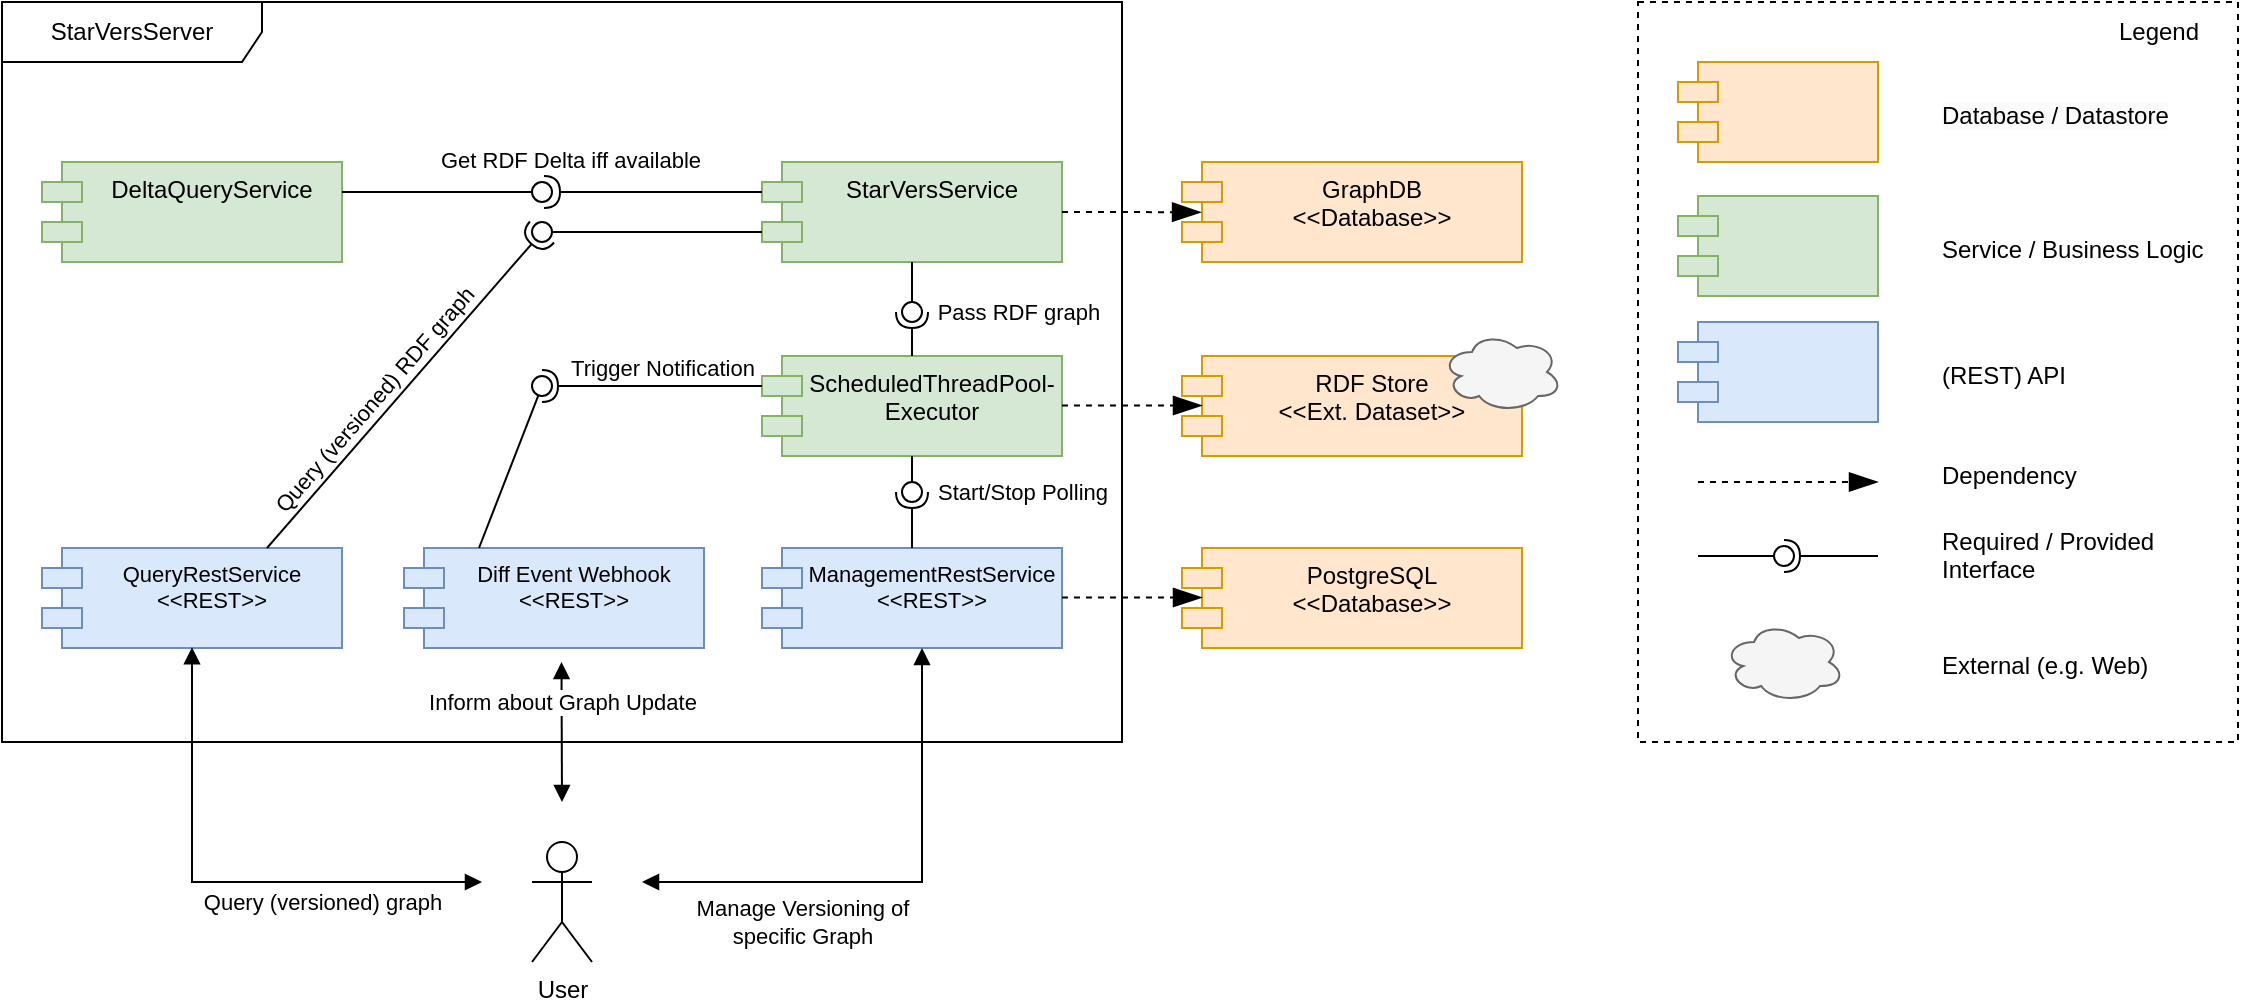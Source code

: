 <mxfile version="24.4.0" type="github">
  <diagram name="Page-1" id="Q5lq0plXF-P5TOnfgZBf">
    <mxGraphModel dx="984" dy="659" grid="1" gridSize="10" guides="1" tooltips="1" connect="1" arrows="1" fold="1" page="1" pageScale="1" pageWidth="827" pageHeight="1169" math="0" shadow="0">
      <root>
        <mxCell id="0" />
        <mxCell id="1" parent="0" />
        <mxCell id="d_52xjcTuvBocVqh7-oK-24" value="" style="rounded=0;whiteSpace=wrap;html=1;fillColor=none;dashed=1;" parent="1" vertex="1">
          <mxGeometry x="858" y="40" width="300" height="370" as="geometry" />
        </mxCell>
        <mxCell id="XjZqAPtE26e0R3bt4ySP-1" value="ScheduledThreadPool-Executor" style="shape=module;align=left;spacingLeft=20;align=center;verticalAlign=top;html=1;fillColor=#d5e8d4;strokeColor=#82b366;whiteSpace=wrap;" parent="1" vertex="1">
          <mxGeometry x="420" y="217" width="150" height="50" as="geometry" />
        </mxCell>
        <mxCell id="XjZqAPtE26e0R3bt4ySP-2" value="StarVersServer" style="shape=umlFrame;whiteSpace=wrap;html=1;pointerEvents=0;width=130;height=30;" parent="1" vertex="1">
          <mxGeometry x="40" y="40" width="560" height="370" as="geometry" />
        </mxCell>
        <mxCell id="XjZqAPtE26e0R3bt4ySP-3" value="&lt;div&gt;GraphDB&lt;/div&gt;&amp;lt;&amp;lt;Database&amp;gt;&amp;gt;" style="shape=module;align=left;spacingLeft=20;align=center;verticalAlign=top;whiteSpace=wrap;html=1;fillColor=#ffe6cc;strokeColor=#d79b00;" parent="1" vertex="1">
          <mxGeometry x="630" y="120" width="170" height="50" as="geometry" />
        </mxCell>
        <mxCell id="XjZqAPtE26e0R3bt4ySP-4" value="PostgreSQL&lt;div&gt;&amp;lt;&amp;lt;Database&amp;gt;&amp;gt;&lt;/div&gt;" style="shape=module;align=left;spacingLeft=20;align=center;verticalAlign=top;whiteSpace=wrap;html=1;fillColor=#ffe6cc;strokeColor=#d79b00;" parent="1" vertex="1">
          <mxGeometry x="630" y="313" width="170" height="50" as="geometry" />
        </mxCell>
        <mxCell id="XjZqAPtE26e0R3bt4ySP-5" value="ManagementRestService&lt;br style=&quot;font-size: 11px;&quot;&gt;&amp;lt;&amp;lt;REST&amp;gt;&amp;gt;" style="shape=module;align=left;spacingLeft=20;align=center;verticalAlign=top;whiteSpace=wrap;html=1;fillColor=#dae8fc;strokeColor=#6c8ebf;fontSize=11;" parent="1" vertex="1">
          <mxGeometry x="420" y="313" width="150" height="50" as="geometry" />
        </mxCell>
        <mxCell id="XjZqAPtE26e0R3bt4ySP-6" value="StarVersService" style="shape=module;align=left;spacingLeft=20;align=center;verticalAlign=top;whiteSpace=wrap;html=1;fillColor=#d5e8d4;strokeColor=#82b366;" parent="1" vertex="1">
          <mxGeometry x="420" y="120" width="150" height="50" as="geometry" />
        </mxCell>
        <mxCell id="XjZqAPtE26e0R3bt4ySP-7" value="QueryRestService&lt;br style=&quot;border-color: var(--border-color); font-size: 11px;&quot;&gt;&amp;lt;&amp;lt;REST&amp;gt;&amp;gt;" style="shape=module;align=left;spacingLeft=20;align=center;verticalAlign=top;whiteSpace=wrap;html=1;fillColor=#dae8fc;strokeColor=#6c8ebf;fontSize=11;" parent="1" vertex="1">
          <mxGeometry x="60" y="313" width="150" height="50" as="geometry" />
        </mxCell>
        <mxCell id="XjZqAPtE26e0R3bt4ySP-8" value="User" style="shape=umlActor;verticalLabelPosition=bottom;verticalAlign=top;html=1;" parent="1" vertex="1">
          <mxGeometry x="305" y="460" width="30" height="60" as="geometry" />
        </mxCell>
        <mxCell id="XjZqAPtE26e0R3bt4ySP-9" value="RDF Store&lt;br&gt;&amp;lt;&amp;lt;Ext. Dataset&amp;gt;&amp;gt;" style="shape=module;align=left;spacingLeft=20;align=center;verticalAlign=top;whiteSpace=wrap;html=1;fillColor=#ffe6cc;strokeColor=#d79b00;" parent="1" vertex="1">
          <mxGeometry x="630" y="217" width="170" height="50" as="geometry" />
        </mxCell>
        <mxCell id="XjZqAPtE26e0R3bt4ySP-10" value="DeltaQueryService" style="shape=module;align=left;spacingLeft=20;align=center;verticalAlign=top;whiteSpace=wrap;html=1;fillColor=#d5e8d4;strokeColor=#82b366;" parent="1" vertex="1">
          <mxGeometry x="60" y="120" width="150" height="50" as="geometry" />
        </mxCell>
        <mxCell id="XjZqAPtE26e0R3bt4ySP-20" value="" style="rounded=0;orthogonalLoop=1;jettySize=auto;html=1;endArrow=halfCircle;endFill=0;endSize=6;strokeWidth=1;sketch=0;exitX=0;exitY=0;exitDx=0;exitDy=15;exitPerimeter=0;" parent="1" source="XjZqAPtE26e0R3bt4ySP-6" edge="1">
          <mxGeometry relative="1" as="geometry">
            <mxPoint x="391" y="135" as="sourcePoint" />
            <mxPoint x="311" y="135" as="targetPoint" />
            <Array as="points">
              <mxPoint x="321" y="135" />
            </Array>
          </mxGeometry>
        </mxCell>
        <mxCell id="XjZqAPtE26e0R3bt4ySP-21" value="" style="rounded=0;orthogonalLoop=1;jettySize=auto;html=1;endArrow=oval;endFill=0;sketch=0;sourcePerimeterSpacing=0;targetPerimeterSpacing=0;endSize=10;" parent="1" edge="1">
          <mxGeometry relative="1" as="geometry">
            <mxPoint x="210" y="135" as="sourcePoint" />
            <mxPoint x="310" y="135" as="targetPoint" />
          </mxGeometry>
        </mxCell>
        <mxCell id="XjZqAPtE26e0R3bt4ySP-22" value="" style="ellipse;whiteSpace=wrap;html=1;align=center;aspect=fixed;fillColor=none;strokeColor=none;resizable=0;perimeter=centerPerimeter;rotatable=0;allowArrows=0;points=[];outlineConnect=1;" parent="1" vertex="1">
          <mxGeometry x="335" y="140" width="10" height="10" as="geometry" />
        </mxCell>
        <mxCell id="XjZqAPtE26e0R3bt4ySP-23" value="Get RDF Delta iff available" style="text;html=1;align=center;verticalAlign=middle;resizable=0;points=[];autosize=1;strokeColor=none;fillColor=none;fontSize=11;" parent="1" vertex="1">
          <mxGeometry x="249" y="104" width="150" height="30" as="geometry" />
        </mxCell>
        <mxCell id="XjZqAPtE26e0R3bt4ySP-24" value="" style="endArrow=blockThin;endSize=12;dashed=1;html=1;rounded=0;exitX=1;exitY=0.5;exitDx=0;exitDy=0;entryX=0.056;entryY=0.502;entryDx=0;entryDy=0;entryPerimeter=0;endFill=1;" parent="1" source="XjZqAPtE26e0R3bt4ySP-6" target="XjZqAPtE26e0R3bt4ySP-3" edge="1">
          <mxGeometry width="160" relative="1" as="geometry">
            <mxPoint x="430" y="190" as="sourcePoint" />
            <mxPoint x="590" y="190" as="targetPoint" />
          </mxGeometry>
        </mxCell>
        <mxCell id="XjZqAPtE26e0R3bt4ySP-25" value="" style="endArrow=blockThin;endSize=12;dashed=1;html=1;rounded=0;exitX=1;exitY=0.5;exitDx=0;exitDy=0;entryX=0.056;entryY=0.502;entryDx=0;entryDy=0;entryPerimeter=0;endFill=1;" parent="1" edge="1">
          <mxGeometry width="160" relative="1" as="geometry">
            <mxPoint x="570" y="337.76" as="sourcePoint" />
            <mxPoint x="640" y="337.76" as="targetPoint" />
          </mxGeometry>
        </mxCell>
        <mxCell id="XjZqAPtE26e0R3bt4ySP-26" value="" style="endArrow=blockThin;endSize=12;dashed=1;html=1;rounded=0;exitX=1;exitY=0.5;exitDx=0;exitDy=0;entryX=0.056;entryY=0.502;entryDx=0;entryDy=0;entryPerimeter=0;endFill=1;" parent="1" edge="1">
          <mxGeometry width="160" relative="1" as="geometry">
            <mxPoint x="570" y="241.76" as="sourcePoint" />
            <mxPoint x="640" y="241.76" as="targetPoint" />
          </mxGeometry>
        </mxCell>
        <mxCell id="XjZqAPtE26e0R3bt4ySP-27" value="Diff Event Webhook&lt;br style=&quot;border-color: var(--border-color); font-size: 11px;&quot;&gt;&amp;lt;&amp;lt;REST&amp;gt;&amp;gt;" style="shape=module;align=left;spacingLeft=20;align=center;verticalAlign=top;whiteSpace=wrap;html=1;fillColor=#dae8fc;strokeColor=#6c8ebf;fontSize=11;" parent="1" vertex="1">
          <mxGeometry x="241" y="313" width="150" height="50" as="geometry" />
        </mxCell>
        <mxCell id="XjZqAPtE26e0R3bt4ySP-28" value="" style="rounded=0;orthogonalLoop=1;jettySize=auto;html=1;endArrow=halfCircle;endFill=0;endSize=6;strokeWidth=1;sketch=0;exitX=0.5;exitY=0;exitDx=0;exitDy=0;" parent="1" source="XjZqAPtE26e0R3bt4ySP-5" target="XjZqAPtE26e0R3bt4ySP-30" edge="1">
          <mxGeometry relative="1" as="geometry">
            <mxPoint x="520" y="255" as="sourcePoint" />
          </mxGeometry>
        </mxCell>
        <mxCell id="XjZqAPtE26e0R3bt4ySP-31" value="Start/Stop Polling" style="edgeLabel;html=1;align=center;verticalAlign=middle;resizable=0;points=[];" parent="XjZqAPtE26e0R3bt4ySP-28" vertex="1" connectable="0">
          <mxGeometry x="0.784" y="-9" relative="1" as="geometry">
            <mxPoint x="46" y="-3" as="offset" />
          </mxGeometry>
        </mxCell>
        <mxCell id="XjZqAPtE26e0R3bt4ySP-29" value="" style="rounded=0;orthogonalLoop=1;jettySize=auto;html=1;endArrow=oval;endFill=0;sketch=0;sourcePerimeterSpacing=0;targetPerimeterSpacing=0;endSize=10;exitX=0.5;exitY=1;exitDx=0;exitDy=0;" parent="1" source="XjZqAPtE26e0R3bt4ySP-1" target="XjZqAPtE26e0R3bt4ySP-30" edge="1">
          <mxGeometry relative="1" as="geometry">
            <mxPoint x="480" y="255" as="sourcePoint" />
          </mxGeometry>
        </mxCell>
        <mxCell id="XjZqAPtE26e0R3bt4ySP-30" value="" style="ellipse;whiteSpace=wrap;html=1;align=center;aspect=fixed;fillColor=none;strokeColor=none;resizable=0;perimeter=centerPerimeter;rotatable=0;allowArrows=0;points=[];outlineConnect=1;" parent="1" vertex="1">
          <mxGeometry x="490" y="280" width="10" height="10" as="geometry" />
        </mxCell>
        <mxCell id="XjZqAPtE26e0R3bt4ySP-32" value="" style="rounded=0;orthogonalLoop=1;jettySize=auto;html=1;endArrow=halfCircle;endFill=0;endSize=6;strokeWidth=1;sketch=0;exitX=0.5;exitY=0;exitDx=0;exitDy=0;" parent="1" source="XjZqAPtE26e0R3bt4ySP-1" target="XjZqAPtE26e0R3bt4ySP-34" edge="1">
          <mxGeometry relative="1" as="geometry">
            <mxPoint x="590" y="207" as="sourcePoint" />
          </mxGeometry>
        </mxCell>
        <mxCell id="XjZqAPtE26e0R3bt4ySP-33" value="" style="rounded=0;orthogonalLoop=1;jettySize=auto;html=1;endArrow=oval;endFill=0;sketch=0;sourcePerimeterSpacing=0;targetPerimeterSpacing=0;endSize=10;exitX=0.5;exitY=1;exitDx=0;exitDy=0;" parent="1" source="XjZqAPtE26e0R3bt4ySP-6" target="XjZqAPtE26e0R3bt4ySP-34" edge="1">
          <mxGeometry relative="1" as="geometry">
            <mxPoint x="380" y="205" as="sourcePoint" />
          </mxGeometry>
        </mxCell>
        <mxCell id="XjZqAPtE26e0R3bt4ySP-34" value="" style="ellipse;whiteSpace=wrap;html=1;align=center;aspect=fixed;fillColor=none;strokeColor=none;resizable=0;perimeter=centerPerimeter;rotatable=0;allowArrows=0;points=[];outlineConnect=1;" parent="1" vertex="1">
          <mxGeometry x="490" y="190" width="10" height="10" as="geometry" />
        </mxCell>
        <mxCell id="XjZqAPtE26e0R3bt4ySP-35" value="Pass RDF graph" style="text;html=1;align=center;verticalAlign=middle;resizable=0;points=[];autosize=1;strokeColor=none;fillColor=none;fontSize=11;" parent="1" vertex="1">
          <mxGeometry x="498" y="180" width="100" height="30" as="geometry" />
        </mxCell>
        <mxCell id="XjZqAPtE26e0R3bt4ySP-36" value="" style="rounded=0;orthogonalLoop=1;jettySize=auto;html=1;endArrow=oval;endFill=0;endSize=10;strokeWidth=1;sketch=0;exitX=0.25;exitY=0;exitDx=0;exitDy=0;" parent="1" source="XjZqAPtE26e0R3bt4ySP-27" target="XjZqAPtE26e0R3bt4ySP-38" edge="1">
          <mxGeometry relative="1" as="geometry">
            <mxPoint x="345" y="255" as="sourcePoint" />
          </mxGeometry>
        </mxCell>
        <mxCell id="XjZqAPtE26e0R3bt4ySP-37" value="" style="rounded=0;orthogonalLoop=1;jettySize=auto;html=1;endArrow=halfCircle;endFill=0;sketch=0;sourcePerimeterSpacing=0;targetPerimeterSpacing=0;endSize=6;exitX=0;exitY=0;exitDx=0;exitDy=15;exitPerimeter=0;" parent="1" source="XjZqAPtE26e0R3bt4ySP-1" target="XjZqAPtE26e0R3bt4ySP-38" edge="1">
          <mxGeometry relative="1" as="geometry">
            <mxPoint x="305" y="255" as="sourcePoint" />
            <Array as="points">
              <mxPoint x="390" y="232" />
            </Array>
          </mxGeometry>
        </mxCell>
        <mxCell id="XjZqAPtE26e0R3bt4ySP-38" value="" style="ellipse;whiteSpace=wrap;html=1;align=center;aspect=fixed;fillColor=none;strokeColor=none;resizable=0;perimeter=centerPerimeter;rotatable=0;allowArrows=0;points=[];outlineConnect=1;" parent="1" vertex="1">
          <mxGeometry x="305" y="227" width="10" height="10" as="geometry" />
        </mxCell>
        <mxCell id="XjZqAPtE26e0R3bt4ySP-39" value="Query&amp;nbsp;(versioned) RDF graph" style="text;html=1;align=center;verticalAlign=middle;resizable=0;points=[];autosize=1;strokeColor=none;fillColor=none;rotation=311;fontSize=11;" parent="1" vertex="1">
          <mxGeometry x="141" y="224" width="170" height="30" as="geometry" />
        </mxCell>
        <mxCell id="XjZqAPtE26e0R3bt4ySP-42" value="" style="ellipse;whiteSpace=wrap;html=1;align=center;aspect=fixed;fillColor=none;strokeColor=none;resizable=0;perimeter=centerPerimeter;rotatable=0;allowArrows=0;points=[];outlineConnect=1;" parent="1" vertex="1">
          <mxGeometry x="345" y="180" width="10" height="10" as="geometry" />
        </mxCell>
        <mxCell id="XjZqAPtE26e0R3bt4ySP-50" value="" style="html=1;verticalAlign=bottom;endArrow=block;curved=0;rounded=0;startArrow=block;startFill=1;exitX=0.5;exitY=1;exitDx=0;exitDy=0;" parent="1" edge="1">
          <mxGeometry width="80" relative="1" as="geometry">
            <mxPoint x="500" y="363" as="sourcePoint" />
            <mxPoint x="360" y="480" as="targetPoint" />
            <Array as="points">
              <mxPoint x="500" y="480" />
            </Array>
          </mxGeometry>
        </mxCell>
        <mxCell id="XjZqAPtE26e0R3bt4ySP-52" value="Manage Versioning of&lt;br&gt;specific Graph" style="edgeLabel;html=1;align=center;verticalAlign=middle;resizable=0;points=[];" parent="XjZqAPtE26e0R3bt4ySP-50" vertex="1" connectable="0">
          <mxGeometry x="0.185" y="1" relative="1" as="geometry">
            <mxPoint x="-25" y="19" as="offset" />
          </mxGeometry>
        </mxCell>
        <mxCell id="XjZqAPtE26e0R3bt4ySP-51" value="" style="html=1;verticalAlign=bottom;endArrow=block;curved=0;rounded=0;startArrow=block;startFill=1;exitX=0.5;exitY=1;exitDx=0;exitDy=0;fontStyle=1" parent="1" edge="1">
          <mxGeometry width="80" relative="1" as="geometry">
            <mxPoint x="135" y="362.58" as="sourcePoint" />
            <mxPoint x="280" y="480" as="targetPoint" />
            <Array as="points">
              <mxPoint x="135" y="480" />
            </Array>
          </mxGeometry>
        </mxCell>
        <mxCell id="XjZqAPtE26e0R3bt4ySP-53" value="Query (versioned) graph" style="edgeLabel;html=1;align=center;verticalAlign=middle;resizable=0;points=[];" parent="XjZqAPtE26e0R3bt4ySP-51" vertex="1" connectable="0">
          <mxGeometry x="0.403" relative="1" as="geometry">
            <mxPoint x="-2" y="10" as="offset" />
          </mxGeometry>
        </mxCell>
        <mxCell id="XjZqAPtE26e0R3bt4ySP-56" value="" style="html=1;verticalAlign=bottom;endArrow=block;curved=0;rounded=0;startArrow=block;startFill=1;exitX=0.5;exitY=1;exitDx=0;exitDy=0;fontStyle=1" parent="1" edge="1">
          <mxGeometry width="80" relative="1" as="geometry">
            <mxPoint x="319.74" y="370" as="sourcePoint" />
            <mxPoint x="320" y="440" as="targetPoint" />
          </mxGeometry>
        </mxCell>
        <mxCell id="XjZqAPtE26e0R3bt4ySP-57" value="Inform about Graph Update" style="edgeLabel;html=1;align=center;verticalAlign=middle;resizable=0;points=[];" parent="XjZqAPtE26e0R3bt4ySP-56" vertex="1" connectable="0">
          <mxGeometry x="0.403" relative="1" as="geometry">
            <mxPoint y="-29" as="offset" />
          </mxGeometry>
        </mxCell>
        <mxCell id="EVBN_QlwKhAqYw0uFnNJ-1" value="" style="ellipse;shape=cloud;whiteSpace=wrap;html=1;fillColor=#f5f5f5;fontColor=#333333;strokeColor=#666666;" parent="1" vertex="1">
          <mxGeometry x="760" y="205" width="60" height="40" as="geometry" />
        </mxCell>
        <mxCell id="d_52xjcTuvBocVqh7-oK-2" value="Trigger Notification" style="edgeLabel;html=1;align=center;verticalAlign=middle;resizable=0;points=[];rotation=0;" parent="1" vertex="1" connectable="0">
          <mxGeometry x="369.995" y="223.003" as="geometry" />
        </mxCell>
        <mxCell id="d_52xjcTuvBocVqh7-oK-5" value="" style="rounded=0;orthogonalLoop=1;jettySize=auto;html=1;endArrow=halfCircle;endFill=0;endSize=6;strokeWidth=1;sketch=0;exitX=0.75;exitY=0;exitDx=0;exitDy=0;" parent="1" source="XjZqAPtE26e0R3bt4ySP-7" target="d_52xjcTuvBocVqh7-oK-7" edge="1">
          <mxGeometry relative="1" as="geometry">
            <mxPoint x="280" y="295" as="sourcePoint" />
          </mxGeometry>
        </mxCell>
        <mxCell id="d_52xjcTuvBocVqh7-oK-6" value="" style="rounded=0;orthogonalLoop=1;jettySize=auto;html=1;endArrow=oval;endFill=0;sketch=0;sourcePerimeterSpacing=0;targetPerimeterSpacing=0;endSize=10;exitX=0;exitY=0;exitDx=0;exitDy=35;exitPerimeter=0;" parent="1" source="XjZqAPtE26e0R3bt4ySP-6" target="d_52xjcTuvBocVqh7-oK-7" edge="1">
          <mxGeometry relative="1" as="geometry">
            <mxPoint x="240" y="295" as="sourcePoint" />
          </mxGeometry>
        </mxCell>
        <mxCell id="d_52xjcTuvBocVqh7-oK-7" value="" style="ellipse;whiteSpace=wrap;html=1;align=center;aspect=fixed;fillColor=none;strokeColor=none;resizable=0;perimeter=centerPerimeter;rotatable=0;allowArrows=0;points=[];outlineConnect=1;" parent="1" vertex="1">
          <mxGeometry x="305" y="150" width="10" height="10" as="geometry" />
        </mxCell>
        <mxCell id="d_52xjcTuvBocVqh7-oK-10" value="" style="shape=module;align=left;spacingLeft=20;align=center;verticalAlign=top;whiteSpace=wrap;html=1;fillColor=#ffe6cc;strokeColor=#d79b00;" parent="1" vertex="1">
          <mxGeometry x="878" y="70" width="100" height="50" as="geometry" />
        </mxCell>
        <mxCell id="d_52xjcTuvBocVqh7-oK-11" value="" style="shape=module;align=left;spacingLeft=20;align=center;verticalAlign=top;whiteSpace=wrap;html=1;fillColor=#d5e8d4;strokeColor=#82b366;" parent="1" vertex="1">
          <mxGeometry x="878" y="137" width="100" height="50" as="geometry" />
        </mxCell>
        <mxCell id="d_52xjcTuvBocVqh7-oK-12" value="" style="shape=module;align=left;spacingLeft=20;align=center;verticalAlign=top;whiteSpace=wrap;html=1;fillColor=#dae8fc;strokeColor=#6c8ebf;" parent="1" vertex="1">
          <mxGeometry x="878" y="200" width="100" height="50" as="geometry" />
        </mxCell>
        <mxCell id="d_52xjcTuvBocVqh7-oK-13" value="&lt;span style=&quot;color: rgb(0, 0, 0); font-family: Helvetica; font-size: 12px; font-style: normal; font-variant-ligatures: normal; font-variant-caps: normal; font-weight: 400; letter-spacing: normal; orphans: 2; text-align: center; text-indent: 0px; text-transform: none; widows: 2; word-spacing: 0px; -webkit-text-stroke-width: 0px; background-color: rgb(251, 251, 251); text-decoration-thickness: initial; text-decoration-style: initial; text-decoration-color: initial; float: none; display: inline !important;&quot;&gt;Database / Datastore&lt;/span&gt;" style="text;whiteSpace=wrap;html=1;" parent="1" vertex="1">
          <mxGeometry x="1008" y="82.5" width="150" height="25" as="geometry" />
        </mxCell>
        <mxCell id="d_52xjcTuvBocVqh7-oK-15" value="&lt;div style=&quot;text-align: center;&quot;&gt;&lt;span style=&quot;background-color: initial;&quot;&gt;Service / Business Logic&lt;/span&gt;&lt;/div&gt;" style="text;whiteSpace=wrap;html=1;" parent="1" vertex="1">
          <mxGeometry x="1008" y="149.5" width="150" height="25" as="geometry" />
        </mxCell>
        <mxCell id="d_52xjcTuvBocVqh7-oK-16" value="&lt;div style=&quot;text-align: center;&quot;&gt;(REST) API&lt;/div&gt;" style="text;whiteSpace=wrap;html=1;" parent="1" vertex="1">
          <mxGeometry x="1008" y="212.5" width="150" height="25" as="geometry" />
        </mxCell>
        <mxCell id="d_52xjcTuvBocVqh7-oK-17" value="" style="endArrow=blockThin;endSize=12;dashed=1;html=1;rounded=0;exitX=1;exitY=0.5;exitDx=0;exitDy=0;endFill=1;" parent="1" edge="1">
          <mxGeometry width="160" relative="1" as="geometry">
            <mxPoint x="888" y="280" as="sourcePoint" />
            <mxPoint x="978" y="280" as="targetPoint" />
          </mxGeometry>
        </mxCell>
        <mxCell id="d_52xjcTuvBocVqh7-oK-18" value="&lt;div style=&quot;text-align: center;&quot;&gt;Dependency&lt;/div&gt;" style="text;whiteSpace=wrap;html=1;" parent="1" vertex="1">
          <mxGeometry x="1008" y="263" width="150" height="25" as="geometry" />
        </mxCell>
        <mxCell id="d_52xjcTuvBocVqh7-oK-20" value="" style="rounded=0;orthogonalLoop=1;jettySize=auto;html=1;endArrow=halfCircle;endFill=0;endSize=6;strokeWidth=1;sketch=0;" parent="1" target="d_52xjcTuvBocVqh7-oK-22" edge="1">
          <mxGeometry relative="1" as="geometry">
            <mxPoint x="978" y="317" as="sourcePoint" />
          </mxGeometry>
        </mxCell>
        <mxCell id="d_52xjcTuvBocVqh7-oK-21" value="" style="rounded=0;orthogonalLoop=1;jettySize=auto;html=1;endArrow=oval;endFill=0;sketch=0;sourcePerimeterSpacing=0;targetPerimeterSpacing=0;endSize=10;" parent="1" target="d_52xjcTuvBocVqh7-oK-22" edge="1">
          <mxGeometry relative="1" as="geometry">
            <mxPoint x="888" y="317" as="sourcePoint" />
          </mxGeometry>
        </mxCell>
        <mxCell id="d_52xjcTuvBocVqh7-oK-22" value="" style="ellipse;whiteSpace=wrap;html=1;align=center;aspect=fixed;fillColor=none;strokeColor=none;resizable=0;perimeter=centerPerimeter;rotatable=0;allowArrows=0;points=[];outlineConnect=1;" parent="1" vertex="1">
          <mxGeometry x="926" y="312" width="10" height="10" as="geometry" />
        </mxCell>
        <mxCell id="d_52xjcTuvBocVqh7-oK-23" value="&lt;div style=&quot;&quot;&gt;Required / Provided&lt;br&gt;Interface&lt;/div&gt;" style="text;whiteSpace=wrap;html=1;align=left;" parent="1" vertex="1">
          <mxGeometry x="1008" y="295.5" width="150" height="25" as="geometry" />
        </mxCell>
        <mxCell id="d_52xjcTuvBocVqh7-oK-25" value="Legend" style="text;html=1;align=center;verticalAlign=middle;resizable=0;points=[];autosize=1;strokeColor=none;fillColor=none;" parent="1" vertex="1">
          <mxGeometry x="1088" y="40" width="60" height="30" as="geometry" />
        </mxCell>
        <mxCell id="d_52xjcTuvBocVqh7-oK-27" value="" style="ellipse;shape=cloud;whiteSpace=wrap;html=1;fillColor=#f5f5f5;fontColor=#333333;strokeColor=#666666;" parent="1" vertex="1">
          <mxGeometry x="901" y="350" width="60" height="40" as="geometry" />
        </mxCell>
        <mxCell id="d_52xjcTuvBocVqh7-oK-28" value="&lt;div style=&quot;text-align: center;&quot;&gt;External (e.g. Web)&lt;/div&gt;" style="text;whiteSpace=wrap;html=1;" parent="1" vertex="1">
          <mxGeometry x="1008" y="357.5" width="150" height="25" as="geometry" />
        </mxCell>
      </root>
    </mxGraphModel>
  </diagram>
</mxfile>
